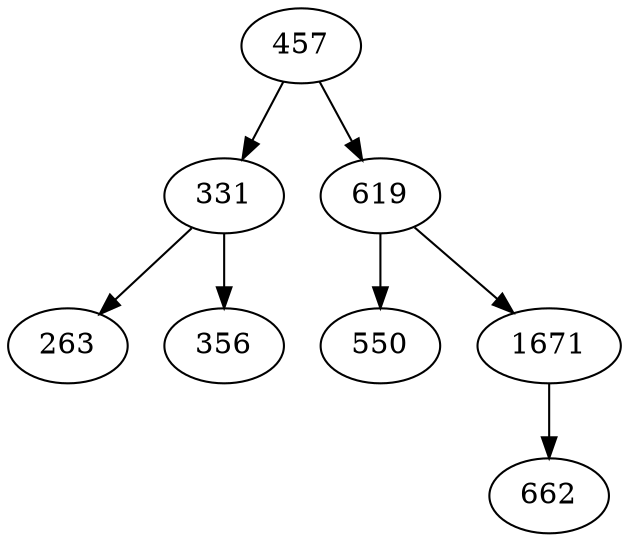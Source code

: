 digraph AVLBaum
{
457 -> 331;
457 -> 619;
331 -> 263;
331 -> 356;
619 -> 550;
619 -> 1671;
1671 -> 662;
}
